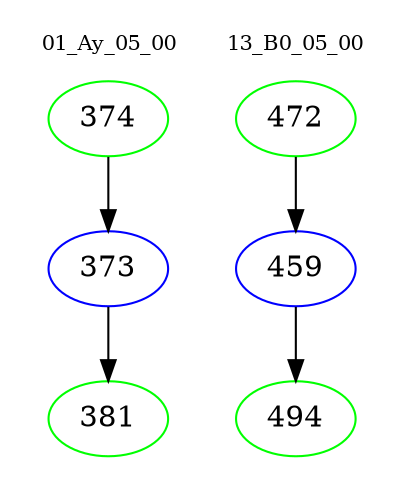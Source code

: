 digraph{
subgraph cluster_0 {
color = white
label = "01_Ay_05_00";
fontsize=10;
T0_374 [label="374", color="green"]
T0_374 -> T0_373 [color="black"]
T0_373 [label="373", color="blue"]
T0_373 -> T0_381 [color="black"]
T0_381 [label="381", color="green"]
}
subgraph cluster_1 {
color = white
label = "13_B0_05_00";
fontsize=10;
T1_472 [label="472", color="green"]
T1_472 -> T1_459 [color="black"]
T1_459 [label="459", color="blue"]
T1_459 -> T1_494 [color="black"]
T1_494 [label="494", color="green"]
}
}
